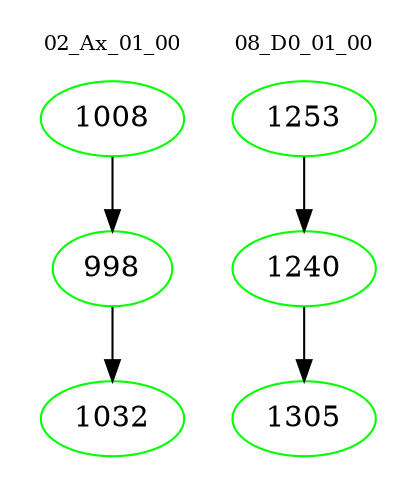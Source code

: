 digraph{
subgraph cluster_0 {
color = white
label = "02_Ax_01_00";
fontsize=10;
T0_1008 [label="1008", color="green"]
T0_1008 -> T0_998 [color="black"]
T0_998 [label="998", color="green"]
T0_998 -> T0_1032 [color="black"]
T0_1032 [label="1032", color="green"]
}
subgraph cluster_1 {
color = white
label = "08_D0_01_00";
fontsize=10;
T1_1253 [label="1253", color="green"]
T1_1253 -> T1_1240 [color="black"]
T1_1240 [label="1240", color="green"]
T1_1240 -> T1_1305 [color="black"]
T1_1305 [label="1305", color="green"]
}
}

